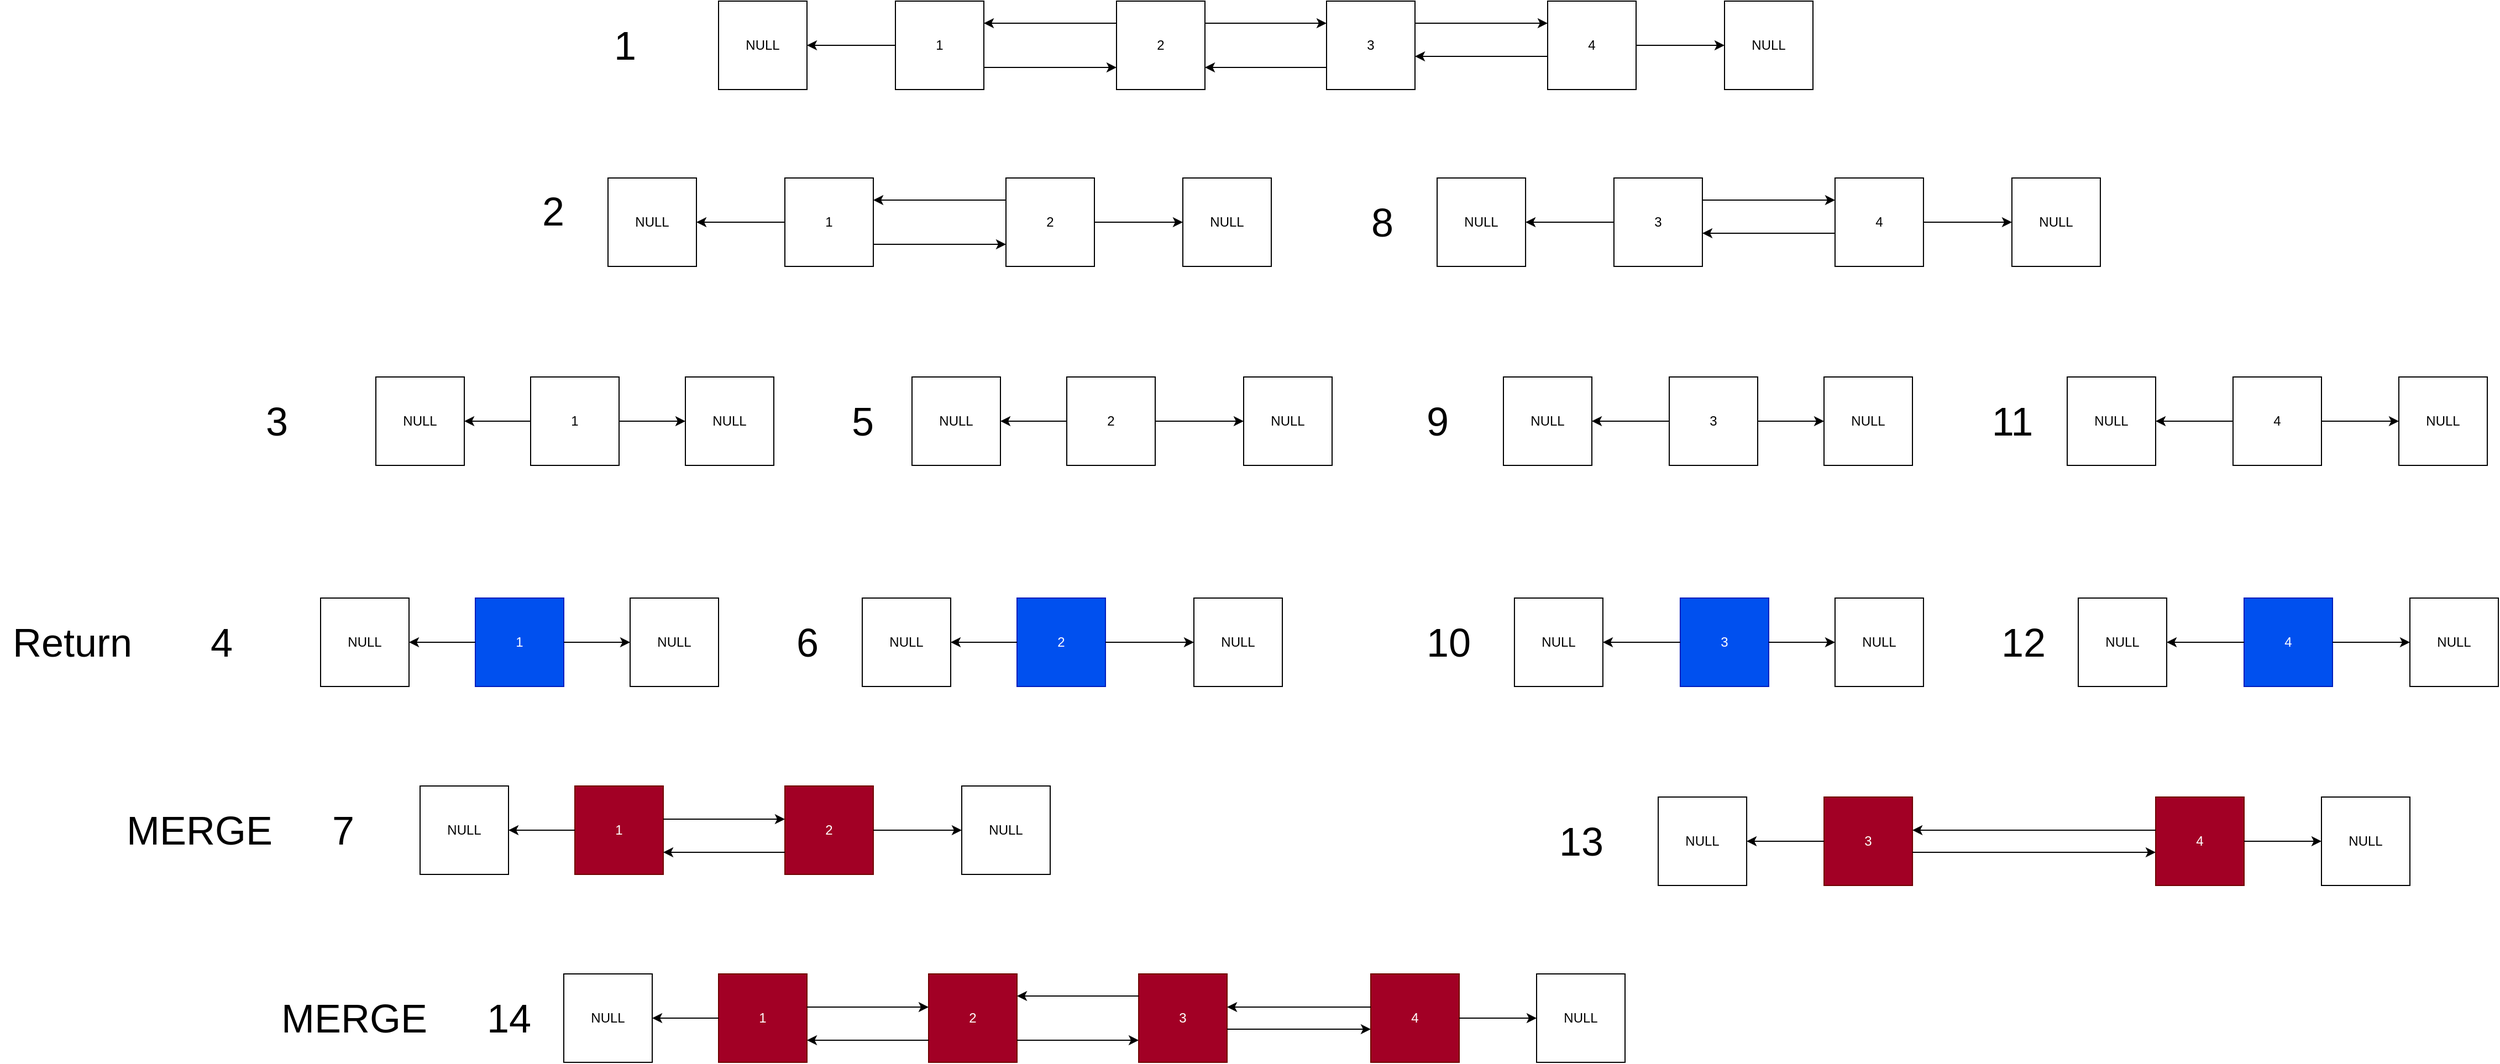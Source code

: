 <mxfile>
    <diagram id="X3SLwhkf0o4W8jJOEBOC" name="Page-1">
        <mxGraphModel dx="2044" dy="528" grid="1" gridSize="10" guides="1" tooltips="1" connect="1" arrows="1" fold="1" page="1" pageScale="1" pageWidth="850" pageHeight="1100" math="0" shadow="0">
            <root>
                <mxCell id="0"/>
                <mxCell id="1" parent="0"/>
                <mxCell id="2" value="1" style="whiteSpace=wrap;html=1;aspect=fixed;" parent="1" vertex="1">
                    <mxGeometry x="380" y="200" width="80" height="80" as="geometry"/>
                </mxCell>
                <mxCell id="3" value="2" style="whiteSpace=wrap;html=1;aspect=fixed;" parent="1" vertex="1">
                    <mxGeometry x="580" y="200" width="80" height="80" as="geometry"/>
                </mxCell>
                <mxCell id="4" value="3" style="whiteSpace=wrap;html=1;aspect=fixed;" parent="1" vertex="1">
                    <mxGeometry x="770" y="200" width="80" height="80" as="geometry"/>
                </mxCell>
                <mxCell id="5" value="4" style="whiteSpace=wrap;html=1;aspect=fixed;" parent="1" vertex="1">
                    <mxGeometry x="970" y="200" width="80" height="80" as="geometry"/>
                </mxCell>
                <mxCell id="13" value="" style="endArrow=classic;html=1;edgeStyle=orthogonalEdgeStyle;" parent="1" source="2" target="25" edge="1">
                    <mxGeometry width="50" height="50" relative="1" as="geometry">
                        <mxPoint x="370" y="450" as="sourcePoint"/>
                        <mxPoint x="500" y="300" as="targetPoint"/>
                        <Array as="points"/>
                    </mxGeometry>
                </mxCell>
                <mxCell id="14" value="" style="endArrow=classic;html=1;edgeStyle=orthogonalEdgeStyle;" parent="1" source="3" target="2" edge="1">
                    <mxGeometry width="50" height="50" relative="1" as="geometry">
                        <mxPoint x="400" y="250" as="sourcePoint"/>
                        <mxPoint x="320" y="300" as="targetPoint"/>
                        <Array as="points">
                            <mxPoint x="520" y="220"/>
                            <mxPoint x="520" y="220"/>
                        </Array>
                    </mxGeometry>
                </mxCell>
                <mxCell id="15" value="" style="endArrow=classic;html=1;edgeStyle=orthogonalEdgeStyle;" parent="1" source="2" target="3" edge="1">
                    <mxGeometry width="50" height="50" relative="1" as="geometry">
                        <mxPoint x="520" y="230" as="sourcePoint"/>
                        <mxPoint x="480" y="230" as="targetPoint"/>
                        <Array as="points">
                            <mxPoint x="520" y="260"/>
                            <mxPoint x="520" y="260"/>
                        </Array>
                    </mxGeometry>
                </mxCell>
                <mxCell id="16" value="" style="endArrow=classic;html=1;edgeStyle=orthogonalEdgeStyle;" parent="1" source="4" target="3" edge="1">
                    <mxGeometry width="50" height="50" relative="1" as="geometry">
                        <mxPoint x="750" y="224.58" as="sourcePoint"/>
                        <mxPoint x="460" y="250" as="targetPoint"/>
                        <Array as="points">
                            <mxPoint x="720" y="260"/>
                            <mxPoint x="720" y="260"/>
                        </Array>
                    </mxGeometry>
                </mxCell>
                <mxCell id="17" value="" style="endArrow=classic;html=1;edgeStyle=orthogonalEdgeStyle;" parent="1" source="3" target="4" edge="1">
                    <mxGeometry width="50" height="50" relative="1" as="geometry">
                        <mxPoint x="650" y="254.58" as="sourcePoint"/>
                        <mxPoint x="560" y="170" as="targetPoint"/>
                        <Array as="points">
                            <mxPoint x="720" y="220"/>
                            <mxPoint x="720" y="220"/>
                        </Array>
                    </mxGeometry>
                </mxCell>
                <mxCell id="18" value="" style="endArrow=classic;html=1;edgeStyle=orthogonalEdgeStyle;" parent="1" source="5" target="4" edge="1">
                    <mxGeometry width="50" height="50" relative="1" as="geometry">
                        <mxPoint x="970" y="250" as="sourcePoint"/>
                        <mxPoint x="850" y="250" as="targetPoint"/>
                        <Array as="points">
                            <mxPoint x="920" y="250"/>
                            <mxPoint x="920" y="250"/>
                        </Array>
                    </mxGeometry>
                </mxCell>
                <mxCell id="19" value="" style="endArrow=classic;html=1;edgeStyle=orthogonalEdgeStyle;" parent="1" source="4" target="5" edge="1">
                    <mxGeometry width="50" height="50" relative="1" as="geometry">
                        <mxPoint x="850" y="220" as="sourcePoint"/>
                        <mxPoint x="970" y="220" as="targetPoint"/>
                        <Array as="points">
                            <mxPoint x="910" y="220"/>
                            <mxPoint x="910" y="220"/>
                        </Array>
                    </mxGeometry>
                </mxCell>
                <mxCell id="21" value="" style="endArrow=classic;html=1;edgeStyle=orthogonalEdgeStyle;" parent="1" source="5" target="26" edge="1">
                    <mxGeometry width="50" height="50" relative="1" as="geometry">
                        <mxPoint x="990" y="270" as="sourcePoint"/>
                        <mxPoint x="1230" y="260" as="targetPoint"/>
                    </mxGeometry>
                </mxCell>
                <mxCell id="25" value="NULL" style="whiteSpace=wrap;html=1;aspect=fixed;" parent="1" vertex="1">
                    <mxGeometry x="220" y="200" width="80" height="80" as="geometry"/>
                </mxCell>
                <mxCell id="26" value="NULL" style="whiteSpace=wrap;html=1;aspect=fixed;" parent="1" vertex="1">
                    <mxGeometry x="1130" y="200" width="80" height="80" as="geometry"/>
                </mxCell>
                <mxCell id="27" value="1" style="whiteSpace=wrap;html=1;aspect=fixed;" vertex="1" parent="1">
                    <mxGeometry x="280" y="360" width="80" height="80" as="geometry"/>
                </mxCell>
                <mxCell id="28" value="2" style="whiteSpace=wrap;html=1;aspect=fixed;" vertex="1" parent="1">
                    <mxGeometry x="480" y="360" width="80" height="80" as="geometry"/>
                </mxCell>
                <mxCell id="29" value="3" style="whiteSpace=wrap;html=1;aspect=fixed;" vertex="1" parent="1">
                    <mxGeometry x="1029.97" y="360" width="80" height="80" as="geometry"/>
                </mxCell>
                <mxCell id="30" value="4" style="whiteSpace=wrap;html=1;aspect=fixed;" vertex="1" parent="1">
                    <mxGeometry x="1229.97" y="360" width="80" height="80" as="geometry"/>
                </mxCell>
                <mxCell id="31" value="" style="endArrow=classic;html=1;edgeStyle=orthogonalEdgeStyle;" edge="1" parent="1" source="27" target="39">
                    <mxGeometry width="50" height="50" relative="1" as="geometry">
                        <mxPoint x="270" y="610" as="sourcePoint"/>
                        <mxPoint x="400" y="460" as="targetPoint"/>
                        <Array as="points"/>
                    </mxGeometry>
                </mxCell>
                <mxCell id="32" value="" style="endArrow=classic;html=1;edgeStyle=orthogonalEdgeStyle;" edge="1" parent="1" source="28" target="27">
                    <mxGeometry width="50" height="50" relative="1" as="geometry">
                        <mxPoint x="300" y="410" as="sourcePoint"/>
                        <mxPoint x="220" y="460" as="targetPoint"/>
                        <Array as="points">
                            <mxPoint x="420" y="380"/>
                            <mxPoint x="420" y="380"/>
                        </Array>
                    </mxGeometry>
                </mxCell>
                <mxCell id="33" value="" style="endArrow=classic;html=1;edgeStyle=orthogonalEdgeStyle;" edge="1" parent="1" source="27" target="28">
                    <mxGeometry width="50" height="50" relative="1" as="geometry">
                        <mxPoint x="420" y="390" as="sourcePoint"/>
                        <mxPoint x="380" y="390" as="targetPoint"/>
                        <Array as="points">
                            <mxPoint x="420" y="420"/>
                            <mxPoint x="420" y="420"/>
                        </Array>
                    </mxGeometry>
                </mxCell>
                <mxCell id="34" value="" style="endArrow=classic;html=1;edgeStyle=orthogonalEdgeStyle;" edge="1" parent="1" source="29" target="42">
                    <mxGeometry width="50" height="50" relative="1" as="geometry">
                        <mxPoint x="1009.97" y="384.58" as="sourcePoint"/>
                        <mxPoint x="1009.97" y="490" as="targetPoint"/>
                        <Array as="points"/>
                    </mxGeometry>
                </mxCell>
                <mxCell id="35" value="" style="endArrow=classic;html=1;edgeStyle=orthogonalEdgeStyle;" edge="1" parent="1" source="28" target="41">
                    <mxGeometry width="50" height="50" relative="1" as="geometry">
                        <mxPoint x="550" y="414.58" as="sourcePoint"/>
                        <mxPoint x="610" y="410" as="targetPoint"/>
                        <Array as="points"/>
                    </mxGeometry>
                </mxCell>
                <mxCell id="36" value="" style="endArrow=classic;html=1;edgeStyle=orthogonalEdgeStyle;" edge="1" parent="1" source="30" target="29">
                    <mxGeometry width="50" height="50" relative="1" as="geometry">
                        <mxPoint x="1229.97" y="410" as="sourcePoint"/>
                        <mxPoint x="1109.97" y="410" as="targetPoint"/>
                        <Array as="points">
                            <mxPoint x="1179.97" y="410"/>
                            <mxPoint x="1179.97" y="410"/>
                        </Array>
                    </mxGeometry>
                </mxCell>
                <mxCell id="37" value="" style="endArrow=classic;html=1;edgeStyle=orthogonalEdgeStyle;" edge="1" parent="1" source="29" target="30">
                    <mxGeometry width="50" height="50" relative="1" as="geometry">
                        <mxPoint x="1109.97" y="380" as="sourcePoint"/>
                        <mxPoint x="1229.97" y="380" as="targetPoint"/>
                        <Array as="points">
                            <mxPoint x="1169.97" y="380"/>
                            <mxPoint x="1169.97" y="380"/>
                        </Array>
                    </mxGeometry>
                </mxCell>
                <mxCell id="38" value="" style="endArrow=classic;html=1;edgeStyle=orthogonalEdgeStyle;" edge="1" parent="1" source="30" target="40">
                    <mxGeometry width="50" height="50" relative="1" as="geometry">
                        <mxPoint x="1249.97" y="430" as="sourcePoint"/>
                        <mxPoint x="1489.97" y="420" as="targetPoint"/>
                    </mxGeometry>
                </mxCell>
                <mxCell id="39" value="NULL" style="whiteSpace=wrap;html=1;aspect=fixed;" vertex="1" parent="1">
                    <mxGeometry x="120" y="360" width="80" height="80" as="geometry"/>
                </mxCell>
                <mxCell id="40" value="NULL" style="whiteSpace=wrap;html=1;aspect=fixed;" vertex="1" parent="1">
                    <mxGeometry x="1389.97" y="360" width="80" height="80" as="geometry"/>
                </mxCell>
                <mxCell id="41" value="NULL" style="whiteSpace=wrap;html=1;aspect=fixed;" vertex="1" parent="1">
                    <mxGeometry x="640" y="360" width="80" height="80" as="geometry"/>
                </mxCell>
                <mxCell id="42" value="NULL" style="whiteSpace=wrap;html=1;aspect=fixed;" vertex="1" parent="1">
                    <mxGeometry x="870.03" y="360" width="80" height="80" as="geometry"/>
                </mxCell>
                <mxCell id="43" value="1" style="whiteSpace=wrap;html=1;aspect=fixed;" vertex="1" parent="1">
                    <mxGeometry x="50" y="540" width="80" height="80" as="geometry"/>
                </mxCell>
                <mxCell id="44" value="2" style="whiteSpace=wrap;html=1;aspect=fixed;" vertex="1" parent="1">
                    <mxGeometry x="535" y="540" width="80" height="80" as="geometry"/>
                </mxCell>
                <mxCell id="45" value="" style="endArrow=classic;html=1;edgeStyle=orthogonalEdgeStyle;" edge="1" parent="1" source="43" target="49">
                    <mxGeometry width="50" height="50" relative="1" as="geometry">
                        <mxPoint x="60" y="790" as="sourcePoint"/>
                        <mxPoint x="190" y="640" as="targetPoint"/>
                        <Array as="points"/>
                    </mxGeometry>
                </mxCell>
                <mxCell id="46" value="" style="endArrow=classic;html=1;edgeStyle=orthogonalEdgeStyle;" edge="1" parent="1" source="44" target="56">
                    <mxGeometry width="50" height="50" relative="1" as="geometry">
                        <mxPoint x="300" y="590" as="sourcePoint"/>
                        <mxPoint x="220" y="640" as="targetPoint"/>
                        <Array as="points"/>
                    </mxGeometry>
                </mxCell>
                <mxCell id="47" value="" style="endArrow=classic;html=1;edgeStyle=orthogonalEdgeStyle;" edge="1" parent="1" source="43" target="55">
                    <mxGeometry width="50" height="50" relative="1" as="geometry">
                        <mxPoint x="310" y="570" as="sourcePoint"/>
                        <mxPoint x="270" y="570" as="targetPoint"/>
                    </mxGeometry>
                </mxCell>
                <mxCell id="48" value="" style="endArrow=classic;html=1;edgeStyle=orthogonalEdgeStyle;" edge="1" parent="1" source="44" target="50">
                    <mxGeometry width="50" height="50" relative="1" as="geometry">
                        <mxPoint x="605" y="594.58" as="sourcePoint"/>
                        <mxPoint x="665" y="590" as="targetPoint"/>
                        <Array as="points"/>
                    </mxGeometry>
                </mxCell>
                <mxCell id="49" value="NULL" style="whiteSpace=wrap;html=1;aspect=fixed;" vertex="1" parent="1">
                    <mxGeometry x="-90" y="540" width="80" height="80" as="geometry"/>
                </mxCell>
                <mxCell id="50" value="NULL" style="whiteSpace=wrap;html=1;aspect=fixed;" vertex="1" parent="1">
                    <mxGeometry x="695" y="540" width="80" height="80" as="geometry"/>
                </mxCell>
                <mxCell id="51" value="&lt;font style=&quot;font-size: 36px;&quot;&gt;1&lt;/font&gt;" style="text;html=1;align=center;verticalAlign=middle;resizable=0;points=[];autosize=1;strokeColor=none;fillColor=none;" vertex="1" parent="1">
                    <mxGeometry x="115" y="210" width="40" height="60" as="geometry"/>
                </mxCell>
                <mxCell id="53" value="&lt;font style=&quot;font-size: 36px;&quot;&gt;2&lt;/font&gt;" style="text;html=1;align=center;verticalAlign=middle;resizable=0;points=[];autosize=1;strokeColor=none;fillColor=none;" vertex="1" parent="1">
                    <mxGeometry x="50" y="360" width="40" height="60" as="geometry"/>
                </mxCell>
                <mxCell id="54" value="&lt;font style=&quot;font-size: 36px;&quot;&gt;3&lt;/font&gt;" style="text;html=1;align=center;verticalAlign=middle;resizable=0;points=[];autosize=1;strokeColor=none;fillColor=none;" vertex="1" parent="1">
                    <mxGeometry x="-200" y="550" width="40" height="60" as="geometry"/>
                </mxCell>
                <mxCell id="55" value="NULL" style="whiteSpace=wrap;html=1;aspect=fixed;" vertex="1" parent="1">
                    <mxGeometry x="190" y="540" width="80" height="80" as="geometry"/>
                </mxCell>
                <mxCell id="56" value="NULL" style="whiteSpace=wrap;html=1;aspect=fixed;" vertex="1" parent="1">
                    <mxGeometry x="395" y="540" width="80" height="80" as="geometry"/>
                </mxCell>
                <mxCell id="58" value="1" style="whiteSpace=wrap;html=1;aspect=fixed;fillColor=#0050ef;fontColor=#ffffff;strokeColor=#001DBC;" vertex="1" parent="1">
                    <mxGeometry y="740" width="80" height="80" as="geometry"/>
                </mxCell>
                <mxCell id="59" value="" style="endArrow=classic;html=1;edgeStyle=orthogonalEdgeStyle;" edge="1" parent="1" source="58" target="61">
                    <mxGeometry width="50" height="50" relative="1" as="geometry">
                        <mxPoint x="10" y="990" as="sourcePoint"/>
                        <mxPoint x="140" y="840" as="targetPoint"/>
                        <Array as="points"/>
                    </mxGeometry>
                </mxCell>
                <mxCell id="60" value="" style="endArrow=classic;html=1;edgeStyle=orthogonalEdgeStyle;" edge="1" parent="1" source="58" target="63">
                    <mxGeometry width="50" height="50" relative="1" as="geometry">
                        <mxPoint x="260" y="770" as="sourcePoint"/>
                        <mxPoint x="220" y="770" as="targetPoint"/>
                    </mxGeometry>
                </mxCell>
                <mxCell id="61" value="NULL" style="whiteSpace=wrap;html=1;aspect=fixed;" vertex="1" parent="1">
                    <mxGeometry x="-140" y="740" width="80" height="80" as="geometry"/>
                </mxCell>
                <mxCell id="62" value="&lt;font style=&quot;font-size: 36px;&quot;&gt;4&lt;/font&gt;" style="text;html=1;align=center;verticalAlign=middle;resizable=0;points=[];autosize=1;strokeColor=none;fillColor=none;" vertex="1" parent="1">
                    <mxGeometry x="-250" y="750" width="40" height="60" as="geometry"/>
                </mxCell>
                <mxCell id="63" value="NULL" style="whiteSpace=wrap;html=1;aspect=fixed;" vertex="1" parent="1">
                    <mxGeometry x="140" y="740" width="80" height="80" as="geometry"/>
                </mxCell>
                <mxCell id="64" value="&lt;font style=&quot;font-size: 36px;&quot;&gt;5&lt;/font&gt;" style="text;html=1;align=center;verticalAlign=middle;resizable=0;points=[];autosize=1;strokeColor=none;fillColor=none;" vertex="1" parent="1">
                    <mxGeometry x="330" y="550" width="40" height="60" as="geometry"/>
                </mxCell>
                <mxCell id="65" value="2" style="whiteSpace=wrap;html=1;aspect=fixed;fillColor=#0050ef;fontColor=#ffffff;strokeColor=#001DBC;" vertex="1" parent="1">
                    <mxGeometry x="490" y="740" width="80" height="80" as="geometry"/>
                </mxCell>
                <mxCell id="66" value="" style="endArrow=classic;html=1;edgeStyle=orthogonalEdgeStyle;" edge="1" parent="1" source="65" target="69">
                    <mxGeometry width="50" height="50" relative="1" as="geometry">
                        <mxPoint x="255" y="790" as="sourcePoint"/>
                        <mxPoint x="175" y="840" as="targetPoint"/>
                        <Array as="points"/>
                    </mxGeometry>
                </mxCell>
                <mxCell id="67" value="" style="endArrow=classic;html=1;edgeStyle=orthogonalEdgeStyle;" edge="1" parent="1" source="65" target="68">
                    <mxGeometry width="50" height="50" relative="1" as="geometry">
                        <mxPoint x="560" y="794.58" as="sourcePoint"/>
                        <mxPoint x="620" y="790" as="targetPoint"/>
                        <Array as="points"/>
                    </mxGeometry>
                </mxCell>
                <mxCell id="68" value="NULL" style="whiteSpace=wrap;html=1;aspect=fixed;" vertex="1" parent="1">
                    <mxGeometry x="650" y="740" width="80" height="80" as="geometry"/>
                </mxCell>
                <mxCell id="69" value="NULL" style="whiteSpace=wrap;html=1;aspect=fixed;" vertex="1" parent="1">
                    <mxGeometry x="350" y="740" width="80" height="80" as="geometry"/>
                </mxCell>
                <mxCell id="70" value="&lt;font style=&quot;font-size: 36px;&quot;&gt;6&lt;/font&gt;" style="text;html=1;align=center;verticalAlign=middle;resizable=0;points=[];autosize=1;strokeColor=none;fillColor=none;" vertex="1" parent="1">
                    <mxGeometry x="280" y="750" width="40" height="60" as="geometry"/>
                </mxCell>
                <mxCell id="71" value="&lt;font style=&quot;font-size: 36px;&quot;&gt;7&lt;/font&gt;" style="text;html=1;align=center;verticalAlign=middle;resizable=0;points=[];autosize=1;strokeColor=none;fillColor=none;" vertex="1" parent="1">
                    <mxGeometry x="-140" y="920" width="40" height="60" as="geometry"/>
                </mxCell>
                <mxCell id="72" value="MERGE" style="text;html=1;align=center;verticalAlign=middle;resizable=0;points=[];autosize=1;strokeColor=none;fillColor=none;fontSize=36;" vertex="1" parent="1">
                    <mxGeometry x="-330" y="920" width="160" height="60" as="geometry"/>
                </mxCell>
                <mxCell id="73" value="1" style="whiteSpace=wrap;html=1;aspect=fixed;fillColor=#a20025;fontColor=#ffffff;strokeColor=#6F0000;" vertex="1" parent="1">
                    <mxGeometry x="90" y="910" width="80" height="80" as="geometry"/>
                </mxCell>
                <mxCell id="74" value="" style="endArrow=classic;html=1;edgeStyle=orthogonalEdgeStyle;" edge="1" parent="1" source="73" target="76">
                    <mxGeometry width="50" height="50" relative="1" as="geometry">
                        <mxPoint x="100" y="1160" as="sourcePoint"/>
                        <mxPoint x="230" y="1010" as="targetPoint"/>
                        <Array as="points"/>
                    </mxGeometry>
                </mxCell>
                <mxCell id="75" value="" style="endArrow=classic;html=1;edgeStyle=orthogonalEdgeStyle;" edge="1" parent="1" source="73" target="78">
                    <mxGeometry width="50" height="50" relative="1" as="geometry">
                        <mxPoint x="250" y="940" as="sourcePoint"/>
                        <mxPoint x="130" y="950" as="targetPoint"/>
                        <Array as="points">
                            <mxPoint x="180" y="940"/>
                            <mxPoint x="180" y="940"/>
                        </Array>
                    </mxGeometry>
                </mxCell>
                <mxCell id="76" value="NULL" style="whiteSpace=wrap;html=1;aspect=fixed;" vertex="1" parent="1">
                    <mxGeometry x="-50" y="910" width="80" height="80" as="geometry"/>
                </mxCell>
                <mxCell id="78" value="2" style="whiteSpace=wrap;html=1;aspect=fixed;fillColor=#a20025;fontColor=#ffffff;strokeColor=#6F0000;" vertex="1" parent="1">
                    <mxGeometry x="280" y="910" width="80" height="80" as="geometry"/>
                </mxCell>
                <mxCell id="79" value="" style="endArrow=classic;html=1;edgeStyle=orthogonalEdgeStyle;" edge="1" parent="1" source="78" target="73">
                    <mxGeometry width="50" height="50" relative="1" as="geometry">
                        <mxPoint x="245" y="960" as="sourcePoint"/>
                        <mxPoint x="420" y="950" as="targetPoint"/>
                        <Array as="points">
                            <mxPoint x="180" y="970"/>
                            <mxPoint x="180" y="970"/>
                        </Array>
                    </mxGeometry>
                </mxCell>
                <mxCell id="80" value="" style="endArrow=classic;html=1;edgeStyle=orthogonalEdgeStyle;" edge="1" parent="1" source="78" target="81">
                    <mxGeometry width="50" height="50" relative="1" as="geometry">
                        <mxPoint x="350" y="964.58" as="sourcePoint"/>
                        <mxPoint x="410" y="960" as="targetPoint"/>
                        <Array as="points"/>
                    </mxGeometry>
                </mxCell>
                <mxCell id="81" value="NULL" style="whiteSpace=wrap;html=1;aspect=fixed;" vertex="1" parent="1">
                    <mxGeometry x="440" y="910" width="80" height="80" as="geometry"/>
                </mxCell>
                <mxCell id="84" value="&lt;font style=&quot;font-size: 36px;&quot;&gt;8&lt;/font&gt;" style="text;html=1;align=center;verticalAlign=middle;resizable=0;points=[];autosize=1;strokeColor=none;fillColor=none;" vertex="1" parent="1">
                    <mxGeometry x="800" y="370" width="40" height="60" as="geometry"/>
                </mxCell>
                <mxCell id="85" value="3" style="whiteSpace=wrap;html=1;aspect=fixed;" vertex="1" parent="1">
                    <mxGeometry x="1080" y="540" width="80" height="80" as="geometry"/>
                </mxCell>
                <mxCell id="86" value="4" style="whiteSpace=wrap;html=1;aspect=fixed;" vertex="1" parent="1">
                    <mxGeometry x="1590" y="540" width="80" height="80" as="geometry"/>
                </mxCell>
                <mxCell id="87" value="" style="endArrow=classic;html=1;edgeStyle=orthogonalEdgeStyle;" edge="1" parent="1" source="85" target="92">
                    <mxGeometry width="50" height="50" relative="1" as="geometry">
                        <mxPoint x="1069.94" y="564.58" as="sourcePoint"/>
                        <mxPoint x="1069.94" y="670" as="targetPoint"/>
                        <Array as="points"/>
                    </mxGeometry>
                </mxCell>
                <mxCell id="88" value="" style="endArrow=classic;html=1;edgeStyle=orthogonalEdgeStyle;" edge="1" parent="1" source="86" target="96">
                    <mxGeometry width="50" height="50" relative="1" as="geometry">
                        <mxPoint x="1379.94" y="590" as="sourcePoint"/>
                        <mxPoint x="1540" y="520" as="targetPoint"/>
                    </mxGeometry>
                </mxCell>
                <mxCell id="89" value="" style="endArrow=classic;html=1;edgeStyle=orthogonalEdgeStyle;" edge="1" parent="1" source="85" target="93">
                    <mxGeometry width="50" height="50" relative="1" as="geometry">
                        <mxPoint x="1169.94" y="560" as="sourcePoint"/>
                        <mxPoint x="1280" y="520" as="targetPoint"/>
                    </mxGeometry>
                </mxCell>
                <mxCell id="90" value="" style="endArrow=classic;html=1;edgeStyle=orthogonalEdgeStyle;" edge="1" parent="1" source="86" target="91">
                    <mxGeometry width="50" height="50" relative="1" as="geometry">
                        <mxPoint x="1600" y="610" as="sourcePoint"/>
                        <mxPoint x="1840" y="600" as="targetPoint"/>
                    </mxGeometry>
                </mxCell>
                <mxCell id="91" value="NULL" style="whiteSpace=wrap;html=1;aspect=fixed;" vertex="1" parent="1">
                    <mxGeometry x="1740" y="540" width="80" height="80" as="geometry"/>
                </mxCell>
                <mxCell id="92" value="NULL" style="whiteSpace=wrap;html=1;aspect=fixed;" vertex="1" parent="1">
                    <mxGeometry x="930" y="540" width="80" height="80" as="geometry"/>
                </mxCell>
                <mxCell id="93" value="NULL" style="whiteSpace=wrap;html=1;aspect=fixed;" vertex="1" parent="1">
                    <mxGeometry x="1220" y="540" width="80" height="80" as="geometry"/>
                </mxCell>
                <mxCell id="96" value="NULL" style="whiteSpace=wrap;html=1;aspect=fixed;" vertex="1" parent="1">
                    <mxGeometry x="1440" y="540" width="80" height="80" as="geometry"/>
                </mxCell>
                <mxCell id="97" value="&lt;font style=&quot;font-size: 36px;&quot;&gt;9&lt;/font&gt;" style="text;html=1;align=center;verticalAlign=middle;resizable=0;points=[];autosize=1;strokeColor=none;fillColor=none;" vertex="1" parent="1">
                    <mxGeometry x="850" y="550" width="40" height="60" as="geometry"/>
                </mxCell>
                <mxCell id="98" value="3" style="whiteSpace=wrap;html=1;aspect=fixed;fillColor=#0050ef;fontColor=#ffffff;strokeColor=#001DBC;" vertex="1" parent="1">
                    <mxGeometry x="1089.97" y="740" width="80" height="80" as="geometry"/>
                </mxCell>
                <mxCell id="99" value="" style="endArrow=classic;html=1;edgeStyle=orthogonalEdgeStyle;" edge="1" parent="1" source="98" target="101">
                    <mxGeometry width="50" height="50" relative="1" as="geometry">
                        <mxPoint x="1079.91" y="764.58" as="sourcePoint"/>
                        <mxPoint x="1079.91" y="870" as="targetPoint"/>
                        <Array as="points"/>
                    </mxGeometry>
                </mxCell>
                <mxCell id="100" value="" style="endArrow=classic;html=1;edgeStyle=orthogonalEdgeStyle;" edge="1" parent="1" source="98" target="102">
                    <mxGeometry width="50" height="50" relative="1" as="geometry">
                        <mxPoint x="1179.91" y="760" as="sourcePoint"/>
                        <mxPoint x="1289.97" y="720" as="targetPoint"/>
                    </mxGeometry>
                </mxCell>
                <mxCell id="101" value="NULL" style="whiteSpace=wrap;html=1;aspect=fixed;" vertex="1" parent="1">
                    <mxGeometry x="939.97" y="740" width="80" height="80" as="geometry"/>
                </mxCell>
                <mxCell id="102" value="NULL" style="whiteSpace=wrap;html=1;aspect=fixed;" vertex="1" parent="1">
                    <mxGeometry x="1229.97" y="740" width="80" height="80" as="geometry"/>
                </mxCell>
                <mxCell id="103" value="&lt;font style=&quot;font-size: 36px;&quot;&gt;10&lt;/font&gt;" style="text;html=1;align=center;verticalAlign=middle;resizable=0;points=[];autosize=1;strokeColor=none;fillColor=none;" vertex="1" parent="1">
                    <mxGeometry x="849.97" y="750" width="60" height="60" as="geometry"/>
                </mxCell>
                <mxCell id="104" value="Return" style="text;html=1;align=center;verticalAlign=middle;resizable=0;points=[];autosize=1;strokeColor=none;fillColor=none;fontSize=36;" vertex="1" parent="1">
                    <mxGeometry x="-430" y="750" width="130" height="60" as="geometry"/>
                </mxCell>
                <mxCell id="105" value="&lt;font style=&quot;font-size: 36px;&quot;&gt;11&lt;/font&gt;" style="text;html=1;align=center;verticalAlign=middle;resizable=0;points=[];autosize=1;strokeColor=none;fillColor=none;" vertex="1" parent="1">
                    <mxGeometry x="1360" y="550" width="60" height="60" as="geometry"/>
                </mxCell>
                <mxCell id="106" value="4" style="whiteSpace=wrap;html=1;aspect=fixed;fillColor=#0050ef;fontColor=#ffffff;strokeColor=#001DBC;" vertex="1" parent="1">
                    <mxGeometry x="1600" y="740" width="80" height="80" as="geometry"/>
                </mxCell>
                <mxCell id="107" value="" style="endArrow=classic;html=1;edgeStyle=orthogonalEdgeStyle;" edge="1" parent="1" source="106" target="110">
                    <mxGeometry width="50" height="50" relative="1" as="geometry">
                        <mxPoint x="1389.94" y="790" as="sourcePoint"/>
                        <mxPoint x="1550" y="720" as="targetPoint"/>
                    </mxGeometry>
                </mxCell>
                <mxCell id="108" value="" style="endArrow=classic;html=1;edgeStyle=orthogonalEdgeStyle;" edge="1" parent="1" source="106" target="109">
                    <mxGeometry width="50" height="50" relative="1" as="geometry">
                        <mxPoint x="1610" y="810" as="sourcePoint"/>
                        <mxPoint x="1850" y="800" as="targetPoint"/>
                    </mxGeometry>
                </mxCell>
                <mxCell id="109" value="NULL" style="whiteSpace=wrap;html=1;aspect=fixed;" vertex="1" parent="1">
                    <mxGeometry x="1750" y="740" width="80" height="80" as="geometry"/>
                </mxCell>
                <mxCell id="110" value="NULL" style="whiteSpace=wrap;html=1;aspect=fixed;" vertex="1" parent="1">
                    <mxGeometry x="1450" y="740" width="80" height="80" as="geometry"/>
                </mxCell>
                <mxCell id="111" value="&lt;font style=&quot;font-size: 36px;&quot;&gt;12&lt;/font&gt;" style="text;html=1;align=center;verticalAlign=middle;resizable=0;points=[];autosize=1;strokeColor=none;fillColor=none;" vertex="1" parent="1">
                    <mxGeometry x="1370" y="750" width="60" height="60" as="geometry"/>
                </mxCell>
                <mxCell id="112" value="3" style="whiteSpace=wrap;html=1;aspect=fixed;fillColor=#a20025;fontColor=#ffffff;strokeColor=#6F0000;" vertex="1" parent="1">
                    <mxGeometry x="1220.03" y="920" width="80" height="80" as="geometry"/>
                </mxCell>
                <mxCell id="113" value="" style="endArrow=classic;html=1;edgeStyle=orthogonalEdgeStyle;" edge="1" parent="1" source="112" target="115">
                    <mxGeometry width="50" height="50" relative="1" as="geometry">
                        <mxPoint x="1209.97" y="944.58" as="sourcePoint"/>
                        <mxPoint x="1209.97" y="1050" as="targetPoint"/>
                        <Array as="points"/>
                    </mxGeometry>
                </mxCell>
                <mxCell id="114" value="" style="endArrow=classic;html=1;edgeStyle=orthogonalEdgeStyle;" edge="1" parent="1" source="112" target="117">
                    <mxGeometry width="50" height="50" relative="1" as="geometry">
                        <mxPoint x="1309.97" y="940" as="sourcePoint"/>
                        <mxPoint x="1360.03" y="960" as="targetPoint"/>
                        <Array as="points">
                            <mxPoint x="1410" y="970"/>
                            <mxPoint x="1410" y="970"/>
                        </Array>
                    </mxGeometry>
                </mxCell>
                <mxCell id="115" value="NULL" style="whiteSpace=wrap;html=1;aspect=fixed;" vertex="1" parent="1">
                    <mxGeometry x="1070.03" y="920" width="80" height="80" as="geometry"/>
                </mxCell>
                <mxCell id="117" value="4" style="whiteSpace=wrap;html=1;aspect=fixed;fillColor=#a20025;fontColor=#ffffff;strokeColor=#6F0000;" vertex="1" parent="1">
                    <mxGeometry x="1520" y="920" width="80" height="80" as="geometry"/>
                </mxCell>
                <mxCell id="118" value="" style="endArrow=classic;html=1;edgeStyle=orthogonalEdgeStyle;" edge="1" parent="1" source="117" target="112">
                    <mxGeometry width="50" height="50" relative="1" as="geometry">
                        <mxPoint x="1520" y="970" as="sourcePoint"/>
                        <mxPoint x="1660.06" y="960" as="targetPoint"/>
                        <Array as="points">
                            <mxPoint x="1400" y="950"/>
                            <mxPoint x="1400" y="950"/>
                        </Array>
                    </mxGeometry>
                </mxCell>
                <mxCell id="119" value="" style="endArrow=classic;html=1;edgeStyle=orthogonalEdgeStyle;" edge="1" parent="1" source="117" target="120">
                    <mxGeometry width="50" height="50" relative="1" as="geometry">
                        <mxPoint x="1530" y="990" as="sourcePoint"/>
                        <mxPoint x="1770" y="980" as="targetPoint"/>
                    </mxGeometry>
                </mxCell>
                <mxCell id="120" value="NULL" style="whiteSpace=wrap;html=1;aspect=fixed;" vertex="1" parent="1">
                    <mxGeometry x="1670" y="920" width="80" height="80" as="geometry"/>
                </mxCell>
                <mxCell id="123" value="&lt;font style=&quot;font-size: 36px;&quot;&gt;13&lt;/font&gt;" style="text;html=1;align=center;verticalAlign=middle;resizable=0;points=[];autosize=1;strokeColor=none;fillColor=none;" vertex="1" parent="1">
                    <mxGeometry x="969.97" y="930" width="60" height="60" as="geometry"/>
                </mxCell>
                <mxCell id="125" value="MERGE" style="text;html=1;align=center;verticalAlign=middle;resizable=0;points=[];autosize=1;strokeColor=none;fillColor=none;fontSize=36;" vertex="1" parent="1">
                    <mxGeometry x="-190" y="1090" width="160" height="60" as="geometry"/>
                </mxCell>
                <mxCell id="126" value="1" style="whiteSpace=wrap;html=1;aspect=fixed;fillColor=#a20025;fontColor=#ffffff;strokeColor=#6F0000;" vertex="1" parent="1">
                    <mxGeometry x="220" y="1080" width="80" height="80" as="geometry"/>
                </mxCell>
                <mxCell id="127" value="" style="endArrow=classic;html=1;edgeStyle=orthogonalEdgeStyle;" edge="1" parent="1" source="126" target="129">
                    <mxGeometry width="50" height="50" relative="1" as="geometry">
                        <mxPoint x="230" y="1330" as="sourcePoint"/>
                        <mxPoint x="360" y="1180" as="targetPoint"/>
                        <Array as="points"/>
                    </mxGeometry>
                </mxCell>
                <mxCell id="128" value="" style="endArrow=classic;html=1;edgeStyle=orthogonalEdgeStyle;" edge="1" parent="1" source="126" target="130">
                    <mxGeometry width="50" height="50" relative="1" as="geometry">
                        <mxPoint x="380" y="1110" as="sourcePoint"/>
                        <mxPoint x="260" y="1120" as="targetPoint"/>
                        <Array as="points">
                            <mxPoint x="310" y="1110"/>
                            <mxPoint x="310" y="1110"/>
                        </Array>
                    </mxGeometry>
                </mxCell>
                <mxCell id="129" value="NULL" style="whiteSpace=wrap;html=1;aspect=fixed;" vertex="1" parent="1">
                    <mxGeometry x="80" y="1080" width="80" height="80" as="geometry"/>
                </mxCell>
                <mxCell id="130" value="2" style="whiteSpace=wrap;html=1;aspect=fixed;fillColor=#a20025;fontColor=#ffffff;strokeColor=#6F0000;" vertex="1" parent="1">
                    <mxGeometry x="410" y="1080" width="80" height="80" as="geometry"/>
                </mxCell>
                <mxCell id="131" value="" style="endArrow=classic;html=1;edgeStyle=orthogonalEdgeStyle;" edge="1" parent="1" source="130" target="126">
                    <mxGeometry width="50" height="50" relative="1" as="geometry">
                        <mxPoint x="375" y="1130" as="sourcePoint"/>
                        <mxPoint x="310" y="1200" as="targetPoint"/>
                        <Array as="points">
                            <mxPoint x="330" y="1140"/>
                            <mxPoint x="330" y="1140"/>
                        </Array>
                    </mxGeometry>
                </mxCell>
                <mxCell id="132" value="" style="endArrow=classic;html=1;edgeStyle=orthogonalEdgeStyle;" edge="1" parent="1" source="130" target="134">
                    <mxGeometry width="50" height="50" relative="1" as="geometry">
                        <mxPoint x="480" y="1134.58" as="sourcePoint"/>
                        <mxPoint x="570" y="1120" as="targetPoint"/>
                        <Array as="points">
                            <mxPoint x="550" y="1140"/>
                            <mxPoint x="550" y="1140"/>
                        </Array>
                    </mxGeometry>
                </mxCell>
                <mxCell id="134" value="3" style="whiteSpace=wrap;html=1;aspect=fixed;fillColor=#a20025;fontColor=#ffffff;strokeColor=#6F0000;" vertex="1" parent="1">
                    <mxGeometry x="600.03" y="1080" width="80" height="80" as="geometry"/>
                </mxCell>
                <mxCell id="135" value="" style="endArrow=classic;html=1;edgeStyle=orthogonalEdgeStyle;" edge="1" parent="1" source="134" target="130">
                    <mxGeometry width="50" height="50" relative="1" as="geometry">
                        <mxPoint x="989.97" y="1104.58" as="sourcePoint"/>
                        <mxPoint x="930.03" y="1120" as="targetPoint"/>
                        <Array as="points">
                            <mxPoint x="540" y="1100"/>
                            <mxPoint x="540" y="1100"/>
                        </Array>
                    </mxGeometry>
                </mxCell>
                <mxCell id="136" value="" style="endArrow=classic;html=1;edgeStyle=orthogonalEdgeStyle;" edge="1" parent="1" source="134" target="138">
                    <mxGeometry width="50" height="50" relative="1" as="geometry">
                        <mxPoint x="689.97" y="1100" as="sourcePoint"/>
                        <mxPoint x="740.03" y="1120" as="targetPoint"/>
                        <Array as="points">
                            <mxPoint x="790" y="1130"/>
                            <mxPoint x="790" y="1130"/>
                        </Array>
                    </mxGeometry>
                </mxCell>
                <mxCell id="138" value="4" style="whiteSpace=wrap;html=1;aspect=fixed;fillColor=#a20025;fontColor=#ffffff;strokeColor=#6F0000;" vertex="1" parent="1">
                    <mxGeometry x="810" y="1080" width="80" height="80" as="geometry"/>
                </mxCell>
                <mxCell id="139" value="" style="endArrow=classic;html=1;edgeStyle=orthogonalEdgeStyle;" edge="1" parent="1" source="138" target="134">
                    <mxGeometry width="50" height="50" relative="1" as="geometry">
                        <mxPoint x="900" y="1130" as="sourcePoint"/>
                        <mxPoint x="1040.06" y="1120" as="targetPoint"/>
                        <Array as="points">
                            <mxPoint x="780" y="1110"/>
                            <mxPoint x="780" y="1110"/>
                        </Array>
                    </mxGeometry>
                </mxCell>
                <mxCell id="140" value="" style="endArrow=classic;html=1;edgeStyle=orthogonalEdgeStyle;" edge="1" parent="1" source="138" target="141">
                    <mxGeometry width="50" height="50" relative="1" as="geometry">
                        <mxPoint x="820" y="1150" as="sourcePoint"/>
                        <mxPoint x="1060" y="1140" as="targetPoint"/>
                    </mxGeometry>
                </mxCell>
                <mxCell id="141" value="NULL" style="whiteSpace=wrap;html=1;aspect=fixed;" vertex="1" parent="1">
                    <mxGeometry x="960" y="1080" width="80" height="80" as="geometry"/>
                </mxCell>
                <mxCell id="143" value="14" style="text;html=1;align=center;verticalAlign=middle;resizable=0;points=[];autosize=1;strokeColor=none;fillColor=none;fontSize=36;" vertex="1" parent="1">
                    <mxGeometry y="1090" width="60" height="60" as="geometry"/>
                </mxCell>
            </root>
        </mxGraphModel>
    </diagram>
</mxfile>